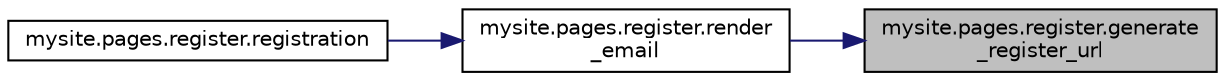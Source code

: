 digraph "mysite.pages.register.generate_register_url"
{
 // LATEX_PDF_SIZE
  edge [fontname="Helvetica",fontsize="10",labelfontname="Helvetica",labelfontsize="10"];
  node [fontname="Helvetica",fontsize="10",shape=record];
  rankdir="RL";
  Node1 [label="mysite.pages.register.generate\l_register_url",height=0.2,width=0.4,color="black", fillcolor="grey75", style="filled", fontcolor="black",tooltip=" "];
  Node1 -> Node2 [dir="back",color="midnightblue",fontsize="10",style="solid",fontname="Helvetica"];
  Node2 [label="mysite.pages.register.render\l_email",height=0.2,width=0.4,color="black", fillcolor="white", style="filled",URL="$namespacemysite_1_1pages_1_1register.html#a997c73c2baa2f9b8eaa100915f465d1b",tooltip=" "];
  Node2 -> Node3 [dir="back",color="midnightblue",fontsize="10",style="solid",fontname="Helvetica"];
  Node3 [label="mysite.pages.register.registration",height=0.2,width=0.4,color="black", fillcolor="white", style="filled",URL="$namespacemysite_1_1pages_1_1register.html#aec969f40db99362e3b4efd6b7126206d",tooltip=" "];
}
